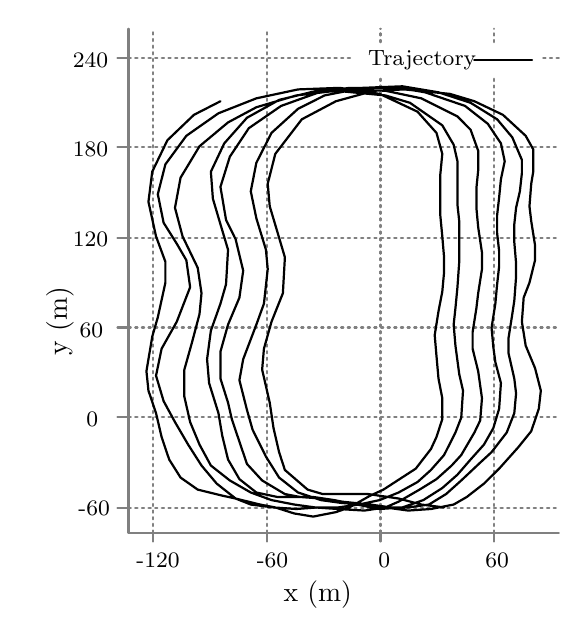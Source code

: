 
\definecolor{c808080}{RGB}{128,128,128}


\def \globalscale {1.0}
\begin{tikzpicture}[y=0.80pt, x=0.80pt, yscale=-\globalscale, xscale=\globalscale, inner sep=0pt, outer sep=0pt]
\begin{scope}[draw=black,line join=bevel,line cap=rect,even odd rule,line width=0.800pt]
  \begin{scope}[cm={{1.0,0.0,0.0,1.0,(0.0,0.0)}},draw=black,line join=bevel,line cap=rect,line width=0.800pt]
  \end{scope}
  \begin{scope}[cm={{1.007,0.0,0.0,1.007,(0.0,0.0)}},draw=black,line join=bevel,line cap=rect,line width=0.800pt]
  \end{scope}
  \begin{scope}[cm={{1.007,0.0,0.0,1.007,(0.0,0.0)}},draw=c808080,dash pattern=on 0.80pt off 1.60pt,line join=round,line cap=round,line width=0.800pt]
    \path[draw] (65.5,230.5) -- (258.5,230.5);



  \end{scope}
  \begin{scope}[cm={{1.007,0.0,0.0,1.007,(0.0,0.0)}},draw=c808080,line join=round,line cap=round,line width=0.800pt]
    \path[draw] (65.5,230.5) -- (60.5,230.5);



  \end{scope}
  \begin{scope}[cm={{1.007,0.0,0.0,1.007,(0.0,0.0)}},draw=black,line join=bevel,line cap=rect,line width=0.800pt]
  \end{scope}
  \begin{scope}[cm={{1.007,0.0,0.0,1.007,(43.307,235.671)}},draw=black,line join=bevel,line cap=rect,line width=0.800pt]
  \end{scope}
  \begin{scope}[cm={{1.007,0.0,0.0,1.007,(43.307,235.671)}},draw=black,line join=bevel,line cap=rect,line width=0.800pt]
  \end{scope}
  \begin{scope}[cm={{1.007,0.0,0.0,1.007,(43.307,235.671)}},draw=black,line join=bevel,line cap=rect,line width=0.800pt]
  \end{scope}
  \begin{scope}[cm={{1.007,0.0,0.0,1.007,(43.307,235.671)}},draw=black,line join=bevel,line cap=rect,line width=0.800pt]
  \end{scope}
  \begin{scope}[cm={{1.007,0.0,0.0,1.007,(43.307,235.671)}},draw=black,line join=bevel,line cap=rect,line width=0.800pt]
  \end{scope}
  \begin{scope}[cm={{1.007,0.0,0.0,1.007,(43.307,235.671)}},draw=c808080,line join=bevel,line cap=rect,line width=0.800pt]
    \path[fill=c808080] (0.0,0.0) node[above right] () {\footnotesize -60};



  \end{scope}
  \begin{scope}[cm={{1.007,0.0,0.0,1.007,(43.307,235.671)}},draw=black,line join=bevel,line cap=rect,line width=0.800pt]
  \end{scope}
  \begin{scope}[cm={{1.007,0.0,0.0,1.007,(0.0,0.0)}},draw=black,line join=bevel,line cap=rect,line width=0.800pt]
  \end{scope}
  \begin{scope}[cm={{1.007,0.0,0.0,1.007,(0.0,0.0)}},draw=c808080,dash pattern=on 0.80pt off 1.60pt,line join=round,line cap=round,line width=0.800pt]
    \path[draw] (65.5,189.5) -- (258.5,189.5);



  \end{scope}
  \begin{scope}[cm={{1.007,0.0,0.0,1.007,(0.0,0.0)}},draw=c808080,line join=round,line cap=round,line width=0.800pt]
    \path[draw] (65.5,189.5) -- (60.5,189.5);



  \end{scope}
  \begin{scope}[cm={{1.007,0.0,0.0,1.007,(0.0,0.0)}},draw=black,line join=bevel,line cap=rect,line width=0.800pt]
  \end{scope}
  \begin{scope}[cm={{1.007,0.0,0.0,1.007,(46.832,195.386)}},draw=black,line join=bevel,line cap=rect,line width=0.800pt]
  \end{scope}
  \begin{scope}[cm={{1.007,0.0,0.0,1.007,(46.832,195.386)}},draw=black,line join=bevel,line cap=rect,line width=0.800pt]
  \end{scope}
  \begin{scope}[cm={{1.007,0.0,0.0,1.007,(46.832,195.386)}},draw=black,line join=bevel,line cap=rect,line width=0.800pt]
  \end{scope}
  \begin{scope}[cm={{1.007,0.0,0.0,1.007,(46.832,195.386)}},draw=black,line join=bevel,line cap=rect,line width=0.800pt]
  \end{scope}
  \begin{scope}[cm={{1.007,0.0,0.0,1.007,(46.832,195.386)}},draw=black,line join=bevel,line cap=rect,line width=0.800pt]
  \end{scope}
  \begin{scope}[cm={{1.007,0.0,0.0,1.007,(46.832,195.386)}},draw=c808080,line join=bevel,line cap=rect,line width=0.800pt]
    \path[fill=c808080] (0.0,0.0) node[above right] () {\footnotesize 0};



  \end{scope}
  \begin{scope}[cm={{1.007,0.0,0.0,1.007,(46.832,195.386)}},draw=black,line join=bevel,line cap=rect,line width=0.800pt]
  \end{scope}
  \begin{scope}[cm={{1.007,0.0,0.0,1.007,(0.0,0.0)}},draw=black,line join=bevel,line cap=rect,line width=0.800pt]
  \end{scope}
  \begin{scope}[cm={{1.007,0.0,0.0,1.007,(0.0,0.0)}},draw=c808080,dash pattern=on 0.80pt off 1.60pt,line join=round,line cap=round,line width=0.800pt]
    \path[draw] (65.5,149.5) -- (258.5,149.5);



  \end{scope}
  \begin{scope}[cm={{1.007,0.0,0.0,1.007,(0.0,0.0)}},draw=c808080,line join=round,line cap=round,line width=0.800pt]
    \path[draw] (65.5,149.5) -- (60.5,149.5);



  \end{scope}
  \begin{scope}[cm={{1.007,0.0,0.0,1.007,(0.0,0.0)}},draw=black,line join=bevel,line cap=rect,line width=0.800pt]
  \end{scope}
  \begin{scope}[cm={{1.007,0.0,0.0,1.007,(43.811,155.1)}},draw=black,line join=bevel,line cap=rect,line width=0.800pt]
  \end{scope}
  \begin{scope}[cm={{1.007,0.0,0.0,1.007,(43.811,155.1)}},draw=black,line join=bevel,line cap=rect,line width=0.800pt]
  \end{scope}
  \begin{scope}[cm={{1.007,0.0,0.0,1.007,(43.811,155.1)}},draw=black,line join=bevel,line cap=rect,line width=0.800pt]
  \end{scope}
  \begin{scope}[cm={{1.007,0.0,0.0,1.007,(43.811,155.1)}},draw=black,line join=bevel,line cap=rect,line width=0.800pt]
  \end{scope}
  \begin{scope}[cm={{1.007,0.0,0.0,1.007,(43.811,155.1)}},draw=black,line join=bevel,line cap=rect,line width=0.800pt]
  \end{scope}
  \begin{scope}[cm={{1.007,0.0,0.0,1.007,(43.811,155.1)}},draw=c808080,line join=bevel,line cap=rect,line width=0.800pt]
    \path[fill=c808080] (0.0,0.0) node[above right] () {\footnotesize 60};



  \end{scope}
  \begin{scope}[cm={{1.007,0.0,0.0,1.007,(43.811,155.1)}},draw=black,line join=bevel,line cap=rect,line width=0.800pt]
  \end{scope}
  \begin{scope}[cm={{1.007,0.0,0.0,1.007,(0.0,0.0)}},draw=black,line join=bevel,line cap=rect,line width=0.800pt]
  \end{scope}
  \begin{scope}[cm={{1.007,0.0,0.0,1.007,(0.0,0.0)}},draw=c808080,dash pattern=on 0.80pt off 1.60pt,line join=round,line cap=round,line width=0.800pt]
    \path[draw] (65.5,109.5) -- (258.5,109.5);



  \end{scope}
  \begin{scope}[cm={{1.007,0.0,0.0,1.007,(0.0,0.0)}},draw=c808080,line join=round,line cap=round,line width=0.800pt]
    \path[draw] (65.5,109.5) -- (60.5,109.5);



  \end{scope}
  \begin{scope}[cm={{1.007,0.0,0.0,1.007,(0.0,0.0)}},draw=black,line join=bevel,line cap=rect,line width=0.800pt]
  \end{scope}
  \begin{scope}[cm={{1.007,0.0,0.0,1.007,(40.789,113.807)}},draw=black,line join=bevel,line cap=rect,line width=0.800pt]
  \end{scope}
  \begin{scope}[cm={{1.007,0.0,0.0,1.007,(40.789,113.807)}},draw=black,line join=bevel,line cap=rect,line width=0.800pt]
  \end{scope}
  \begin{scope}[cm={{1.007,0.0,0.0,1.007,(40.789,113.807)}},draw=black,line join=bevel,line cap=rect,line width=0.800pt]
  \end{scope}
  \begin{scope}[cm={{1.007,0.0,0.0,1.007,(40.789,113.807)}},draw=black,line join=bevel,line cap=rect,line width=0.800pt]
  \end{scope}
  \begin{scope}[cm={{1.007,0.0,0.0,1.007,(40.789,113.807)}},draw=black,line join=bevel,line cap=rect,line width=0.800pt]
  \end{scope}
  \begin{scope}[cm={{1.007,0.0,0.0,1.007,(40.789,113.807)}},draw=c808080,line join=bevel,line cap=rect,line width=0.800pt]
    \path[fill=c808080] (0.0,0.0) node[above right] () {\footnotesize 120};



  \end{scope}
  \begin{scope}[cm={{1.007,0.0,0.0,1.007,(40.789,113.807)}},draw=black,line join=bevel,line cap=rect,line width=0.800pt]
  \end{scope}
  \begin{scope}[cm={{1.007,0.0,0.0,1.007,(0.0,0.0)}},draw=black,line join=bevel,line cap=rect,line width=0.800pt]
  \end{scope}
  \begin{scope}[cm={{1.007,0.0,0.0,1.007,(0.0,0.0)}},draw=c808080,dash pattern=on 0.80pt off 1.60pt,line join=round,line cap=round,line width=0.800pt]
    \path[draw] (65.5,68.5) -- (258.5,68.5);



  \end{scope}
  \begin{scope}[cm={{1.007,0.0,0.0,1.007,(0.0,0.0)}},draw=c808080,line join=round,line cap=round,line width=0.800pt]
    \path[draw] (65.5,68.5) -- (60.5,68.5);



  \end{scope}
  \begin{scope}[cm={{1.007,0.0,0.0,1.007,(0.0,0.0)}},draw=black,line join=bevel,line cap=rect,line width=0.800pt]
  \end{scope}
  \begin{scope}[cm={{1.007,0.0,0.0,1.007,(40.789,73.521)}},draw=black,line join=bevel,line cap=rect,line width=0.800pt]
  \end{scope}
  \begin{scope}[cm={{1.007,0.0,0.0,1.007,(40.789,73.521)}},draw=black,line join=bevel,line cap=rect,line width=0.800pt]
  \end{scope}
  \begin{scope}[cm={{1.007,0.0,0.0,1.007,(40.789,73.521)}},draw=black,line join=bevel,line cap=rect,line width=0.800pt]
  \end{scope}
  \begin{scope}[cm={{1.007,0.0,0.0,1.007,(40.789,73.521)}},draw=black,line join=bevel,line cap=rect,line width=0.800pt]
  \end{scope}
  \begin{scope}[cm={{1.007,0.0,0.0,1.007,(40.789,73.521)}},draw=black,line join=bevel,line cap=rect,line width=0.800pt]
  \end{scope}
  \begin{scope}[cm={{1.007,0.0,0.0,1.007,(40.789,73.521)}},draw=c808080,line join=bevel,line cap=rect,line width=0.800pt]
    \path[fill=c808080] (0.0,0.0) node[above right] () {\footnotesize 180};



  \end{scope}
  \begin{scope}[cm={{1.007,0.0,0.0,1.007,(40.789,73.521)}},draw=black,line join=bevel,line cap=rect,line width=0.800pt]
  \end{scope}
  \begin{scope}[cm={{1.007,0.0,0.0,1.007,(0.0,0.0)}},draw=black,line join=bevel,line cap=rect,line width=0.800pt]
  \end{scope}
  \begin{scope}[cm={{1.007,0.0,0.0,1.007,(0.0,0.0)}},draw=c808080,dash pattern=on 0.80pt off 1.60pt,line join=round,line cap=round,line width=0.800pt]
    \path[draw] (65.5,28.5) -- (165.5,28.5);



    \path[draw] (251.5,28.5) -- (258.5,28.5);



  \end{scope}
  \begin{scope}[cm={{1.007,0.0,0.0,1.007,(0.0,0.0)}},draw=c808080,line join=round,line cap=round,line width=0.800pt]
    \path[draw] (65.5,28.5) -- (60.5,28.5);



  \end{scope}
  \begin{scope}[cm={{1.007,0.0,0.0,1.007,(0.0,0.0)}},draw=black,line join=bevel,line cap=rect,line width=0.800pt]
  \end{scope}
  \begin{scope}[cm={{1.007,0.0,0.0,1.007,(40.789,33.236)}},draw=black,line join=bevel,line cap=rect,line width=0.800pt]
  \end{scope}
  \begin{scope}[cm={{1.007,0.0,0.0,1.007,(40.789,33.236)}},draw=black,line join=bevel,line cap=rect,line width=0.800pt]
  \end{scope}
  \begin{scope}[cm={{1.007,0.0,0.0,1.007,(40.789,33.236)}},draw=black,line join=bevel,line cap=rect,line width=0.800pt]
  \end{scope}
  \begin{scope}[cm={{1.007,0.0,0.0,1.007,(40.789,33.236)}},draw=black,line join=bevel,line cap=rect,line width=0.800pt]
  \end{scope}
  \begin{scope}[cm={{1.007,0.0,0.0,1.007,(40.789,33.236)}},draw=black,line join=bevel,line cap=rect,line width=0.800pt]
  \end{scope}
  \begin{scope}[cm={{1.007,0.0,0.0,1.007,(40.789,33.236)}},draw=c808080,line join=bevel,line cap=rect,line width=0.800pt]
    \path[fill=c808080] (0.0,0.0) node[above right] () {\footnotesize 240};



  \end{scope}
  \begin{scope}[cm={{1.007,0.0,0.0,1.007,(40.789,33.236)}},draw=black,line join=bevel,line cap=rect,line width=0.800pt]
  \end{scope}
  \begin{scope}[cm={{1.007,0.0,0.0,1.007,(0.0,0.0)}},draw=black,line join=bevel,line cap=rect,line width=0.800pt]
  \end{scope}
  \begin{scope}[cm={{1.007,0.0,0.0,1.007,(0.0,0.0)}},draw=c808080,dash pattern=on 0.80pt off 1.60pt,line join=round,line cap=round,line width=0.800pt]
    \path[draw] (76.5,241.5) -- (76.5,15.5);



  \end{scope}
  \begin{scope}[cm={{1.007,0.0,0.0,1.007,(0.0,0.0)}},draw=c808080,line join=round,line cap=round,line width=0.800pt]
    \path[draw] (76.5,241.5) -- (76.5,245.5);



  \end{scope}
  \begin{scope}[cm={{1.007,0.0,0.0,1.007,(0.0,0.0)}},draw=black,line join=bevel,line cap=rect,line width=0.800pt]
  \end{scope}
  \begin{scope}[cm={{1.007,0.0,0.0,1.007,(69.493,258.836)}},draw=black,line join=bevel,line cap=rect,line width=0.800pt]
  \end{scope}
  \begin{scope}[cm={{1.007,0.0,0.0,1.007,(69.493,258.836)}},draw=black,line join=bevel,line cap=rect,line width=0.800pt]
  \end{scope}
  \begin{scope}[cm={{1.007,0.0,0.0,1.007,(69.493,258.836)}},draw=black,line join=bevel,line cap=rect,line width=0.800pt]
  \end{scope}
  \begin{scope}[cm={{1.007,0.0,0.0,1.007,(69.493,258.836)}},draw=black,line join=bevel,line cap=rect,line width=0.800pt]
  \end{scope}
  \begin{scope}[cm={{1.007,0.0,0.0,1.007,(69.493,258.836)}},draw=black,line join=bevel,line cap=rect,line width=0.800pt]
  \end{scope}
  \begin{scope}[cm={{1.007,0.0,0.0,1.007,(69.493,258.836)}},draw=c808080,line join=bevel,line cap=rect,line width=0.800pt]
    \path[fill=c808080] (0.0,0.0) node[above right] () {\footnotesize -120};



  \end{scope}
  \begin{scope}[cm={{1.007,0.0,0.0,1.007,(69.493,258.836)}},draw=black,line join=bevel,line cap=rect,line width=0.800pt]
  \end{scope}
  \begin{scope}[cm={{1.007,0.0,0.0,1.007,(0.0,0.0)}},draw=black,line join=bevel,line cap=rect,line width=0.800pt]
  \end{scope}
  \begin{scope}[cm={{1.007,0.0,0.0,1.007,(0.0,0.0)}},draw=c808080,dash pattern=on 0.80pt off 1.60pt,line join=round,line cap=round,line width=0.800pt]
    \path[draw] (127.5,241.5) -- (127.5,15.5);



  \end{scope}
  \begin{scope}[cm={{1.007,0.0,0.0,1.007,(0.0,0.0)}},draw=c808080,line join=round,line cap=round,line width=0.800pt]
    \path[draw] (127.5,241.5) -- (127.5,245.5);



  \end{scope}
  \begin{scope}[cm={{1.007,0.0,0.0,1.007,(0.0,0.0)}},draw=black,line join=bevel,line cap=rect,line width=0.800pt]
  \end{scope}
  \begin{scope}[cm={{1.007,0.0,0.0,1.007,(123.879,258.836)}},draw=black,line join=bevel,line cap=rect,line width=0.800pt]
  \end{scope}
  \begin{scope}[cm={{1.007,0.0,0.0,1.007,(123.879,258.836)}},draw=black,line join=bevel,line cap=rect,line width=0.800pt]
  \end{scope}
  \begin{scope}[cm={{1.007,0.0,0.0,1.007,(123.879,258.836)}},draw=black,line join=bevel,line cap=rect,line width=0.800pt]
  \end{scope}
  \begin{scope}[cm={{1.007,0.0,0.0,1.007,(123.879,258.836)}},draw=black,line join=bevel,line cap=rect,line width=0.800pt]
  \end{scope}
  \begin{scope}[cm={{1.007,0.0,0.0,1.007,(123.879,258.836)}},draw=black,line join=bevel,line cap=rect,line width=0.800pt]
  \end{scope}
  \begin{scope}[cm={{1.007,0.0,0.0,1.007,(123.879,258.836)}},draw=c808080,line join=bevel,line cap=rect,line width=0.800pt]
    \path[fill=c808080] (0.0,0.0) node[above right] () {\footnotesize -60};



  \end{scope}
  \begin{scope}[cm={{1.007,0.0,0.0,1.007,(123.879,258.836)}},draw=black,line join=bevel,line cap=rect,line width=0.800pt]
  \end{scope}
  \begin{scope}[cm={{1.007,0.0,0.0,1.007,(0.0,0.0)}},draw=black,line join=bevel,line cap=rect,line width=0.800pt]
  \end{scope}
  \begin{scope}[cm={{1.007,0.0,0.0,1.007,(0.0,0.0)}},draw=c808080,dash pattern=on 0.80pt off 1.60pt,line join=round,line cap=round,line width=0.800pt]
    \path[draw] (178.5,241.5) -- (178.5,37.5);



    \path[draw] (178.5,21.5) -- (178.5,15.5);



  \end{scope}
  \begin{scope}[cm={{1.007,0.0,0.0,1.007,(0.0,0.0)}},draw=c808080,line join=round,line cap=round,line width=0.800pt]
    \path[draw] (178.5,241.5) -- (178.5,245.5);



  \end{scope}
  \begin{scope}[cm={{1.007,0.0,0.0,1.007,(0.0,0.0)}},draw=black,line join=bevel,line cap=rect,line width=0.800pt]
  \end{scope}
  \begin{scope}[cm={{1.007,0.0,0.0,1.007,(178.768,258.836)}},draw=black,line join=bevel,line cap=rect,line width=0.800pt]
  \end{scope}
  \begin{scope}[cm={{1.007,0.0,0.0,1.007,(178.768,258.836)}},draw=black,line join=bevel,line cap=rect,line width=0.800pt]
  \end{scope}
  \begin{scope}[cm={{1.007,0.0,0.0,1.007,(178.768,258.836)}},draw=black,line join=bevel,line cap=rect,line width=0.800pt]
  \end{scope}
  \begin{scope}[cm={{1.007,0.0,0.0,1.007,(178.768,258.836)}},draw=black,line join=bevel,line cap=rect,line width=0.800pt]
  \end{scope}
  \begin{scope}[cm={{1.007,0.0,0.0,1.007,(178.768,258.836)}},draw=black,line join=bevel,line cap=rect,line width=0.800pt]
  \end{scope}
  \begin{scope}[cm={{1.007,0.0,0.0,1.007,(178.768,258.836)}},draw=c808080,line join=bevel,line cap=rect,line width=0.800pt]
    \path[fill=c808080] (0.0,0.0) node[above right] () {\footnotesize 0};



  \end{scope}
  \begin{scope}[cm={{1.007,0.0,0.0,1.007,(178.768,258.836)}},draw=black,line join=bevel,line cap=rect,line width=0.800pt]
  \end{scope}
  \begin{scope}[cm={{1.007,0.0,0.0,1.007,(0.0,0.0)}},draw=black,line join=bevel,line cap=rect,line width=0.800pt]
  \end{scope}
  \begin{scope}[cm={{1.007,0.0,0.0,1.007,(0.0,0.0)}},draw=c808080,dash pattern=on 0.80pt off 1.60pt,line join=round,line cap=round,line width=0.800pt]
    \path[draw] (229.5,241.5) -- (229.5,37.5);



    \path[draw] (229.5,21.5) -- (229.5,15.5);



  \end{scope}
  \begin{scope}[cm={{1.007,0.0,0.0,1.007,(0.0,0.0)}},draw=c808080,line join=round,line cap=round,line width=0.800pt]
    \path[draw] (229.5,241.5) -- (229.5,245.5);



  \end{scope}
  \begin{scope}[cm={{1.007,0.0,0.0,1.007,(0.0,0.0)}},draw=black,line join=bevel,line cap=rect,line width=0.800pt]
  \end{scope}
  \begin{scope}[cm={{1.007,0.0,0.0,1.007,(227.111,258.836)}},draw=black,line join=bevel,line cap=rect,line width=0.800pt]
  \end{scope}
  \begin{scope}[cm={{1.007,0.0,0.0,1.007,(227.111,258.836)}},draw=black,line join=bevel,line cap=rect,line width=0.800pt]
  \end{scope}
  \begin{scope}[cm={{1.007,0.0,0.0,1.007,(227.111,258.836)}},draw=black,line join=bevel,line cap=rect,line width=0.800pt]
  \end{scope}
  \begin{scope}[cm={{1.007,0.0,0.0,1.007,(227.111,258.836)}},draw=black,line join=bevel,line cap=rect,line width=0.800pt]
  \end{scope}
  \begin{scope}[cm={{1.007,0.0,0.0,1.007,(227.111,258.836)}},draw=black,line join=bevel,line cap=rect,line width=0.800pt]
  \end{scope}
  \begin{scope}[cm={{1.007,0.0,0.0,1.007,(227.111,258.836)}},draw=c808080,line join=bevel,line cap=rect,line width=0.800pt]
    \path[fill=c808080] (0.0,0.0) node[above right] () {\footnotesize 60};



  \end{scope}
  \begin{scope}[cm={{1.007,0.0,0.0,1.007,(227.111,258.836)}},draw=black,line join=bevel,line cap=rect,line width=0.800pt]
  \end{scope}
  \begin{scope}[cm={{1.007,0.0,0.0,1.007,(0.0,0.0)}},draw=black,line join=bevel,line cap=rect,line width=0.800pt]
  \end{scope}
  \begin{scope}[cm={{1.007,0.0,0.0,1.007,(0.0,0.0)}},draw=c808080,line join=round,line cap=round,line width=0.800pt]
    \path[draw] (65.5,15.5) -- (65.5,241.5) -- (258.5,241.5);



  \end{scope}
  \begin{scope}[cm={{1.007,0.0,0.0,1.007,(0.0,0.0)}},draw=black,line join=bevel,line cap=rect,line width=0.800pt]
  \end{scope}
  \begin{scope}[cm={{0.0,-1.007,1.007,0.0,(28.704,163.157)}},draw=black,line join=bevel,line cap=rect,line width=0.800pt]
  \end{scope}
  \begin{scope}[cm={{0.0,-1.007,1.007,0.0,(28.704,163.157)}},draw=black,line join=bevel,line cap=rect,line width=0.800pt]
  \end{scope}
  \begin{scope}[cm={{0.0,-1.007,1.007,0.0,(28.704,163.157)}},draw=black,line join=bevel,line cap=rect,line width=0.800pt]
  \end{scope}
  \begin{scope}[cm={{0.0,-1.007,1.007,0.0,(28.704,163.157)}},draw=black,line join=bevel,line cap=rect,line width=0.800pt]
  \end{scope}
  \begin{scope}[cm={{0.0,-1.007,1.007,0.0,(28.704,163.157)}},draw=black,line join=bevel,line cap=rect,line width=0.800pt]
  \end{scope}
  \begin{scope}[cm={{0.0,-1.007,1.007,0.0,(28.704,163.157)}},draw=black,line join=bevel,line cap=rect,line width=0.800pt]
    \path[fill=black] (0.0,0.0) node[above right] () {\rotatebox{90}{y (m)}};



  \end{scope}
  \begin{scope}[cm={{0.0,-1.007,1.007,0.0,(28.704,163.157)}},draw=black,line join=bevel,line cap=rect,line width=0.800pt]
  \end{scope}
  \begin{scope}[cm={{1.007,0.0,0.0,1.007,(135.964,277.468)}},draw=black,line join=bevel,line cap=rect,line width=0.800pt]
  \end{scope}
  \begin{scope}[cm={{1.007,0.0,0.0,1.007,(135.964,277.468)}},draw=black,line join=bevel,line cap=rect,line width=0.800pt]
  \end{scope}
  \begin{scope}[cm={{1.007,0.0,0.0,1.007,(135.964,277.468)}},draw=black,line join=bevel,line cap=rect,line width=0.800pt]
  \end{scope}
  \begin{scope}[cm={{1.007,0.0,0.0,1.007,(135.964,277.468)}},draw=black,line join=bevel,line cap=rect,line width=0.800pt]
  \end{scope}
  \begin{scope}[cm={{1.007,0.0,0.0,1.007,(135.964,277.468)}},draw=black,line join=bevel,line cap=rect,line width=0.800pt]
  \end{scope}
  \begin{scope}[cm={{1.007,0.0,0.0,1.007,(135.964,277.468)}},draw=black,line join=bevel,line cap=rect,line width=0.800pt]
    \path[fill=black] (0.0,0.0) node[above right] () {x (m)};



  \end{scope}
  \begin{scope}[cm={{1.007,0.0,0.0,1.007,(135.964,277.468)}},draw=black,line join=bevel,line cap=rect,line width=0.800pt]
  \end{scope}
  \begin{scope}[cm={{1.007,0.0,0.0,1.007,(169.2,33.236)}},draw=black,line join=bevel,line cap=rect,line width=0.800pt]
  \end{scope}
  \begin{scope}[cm={{1.007,0.0,0.0,1.007,(169.2,33.236)}},draw=black,line join=bevel,line cap=rect,line width=0.800pt]
  \end{scope}
  \begin{scope}[cm={{1.007,0.0,0.0,1.007,(169.2,33.236)}},draw=black,line join=bevel,line cap=rect,line width=0.800pt]
  \end{scope}
  \begin{scope}[cm={{1.007,0.0,0.0,1.007,(169.2,33.236)}},draw=black,line join=bevel,line cap=rect,line width=0.800pt]
  \end{scope}
  \begin{scope}[cm={{1.007,0.0,0.0,1.007,(169.2,33.236)}},draw=black,line join=bevel,line cap=rect,line width=0.800pt]
  \end{scope}
  \begin{scope}[cm={{1.007,0.0,0.0,1.007,(174.2,34.236)}},draw=black,line join=bevel,line cap=rect,line width=0.800pt]
    \path[fill=black] (0.0,0.0) node[above right] () {\footnotesize Trajectory};



  \end{scope}
  \begin{scope}[cm={{1.007,0.0,0.0,1.007,(169.2,33.236)}},draw=black,line join=bevel,line cap=rect,line width=0.800pt]
  \end{scope}
  \begin{scope}[cm={{1.007,0.0,0.0,1.007,(0.0,0.0)}},draw=black,line join=bevel,line cap=rect,line width=0.800pt]
  \end{scope}
  \begin{scope}[cm={{1.007,0.0,0.0,1.007,(0.0,0.0)}},draw=black,line join=round,line cap=round,line width=0.800pt]
    \path[draw,even odd rule] (220.5,29.5) -- (246.5,29.5);



  \end{scope}
  \begin{scope}[cm={{1.007,0.0,0.0,1.007,(0.0,0.0)}},draw=black,line join=bevel,line cap=rect,line width=0.800pt]
  \end{scope}
  \begin{scope}[cm={{1.007,0.0,0.0,1.007,(0.0,0.0)}},draw=black,line join=bevel,line cap=rect,line width=0.800pt]
  \end{scope}
  \begin{scope}[cm={{1.007,0.0,0.0,1.007,(0.0,0.0)}},draw=black,line join=bevel,line cap=rect,line width=0.800pt]
  \end{scope}
  \begin{scope}[cm={{1.007,0.0,0.0,1.007,(0.0,0.0)}},draw=black,line join=bevel,line cap=rect,line width=0.800pt]
  \end{scope}
  \begin{scope}[cm={{1.007,0.0,0.0,1.007,(0.0,0.0)}},draw=black,line join=round,line cap=round,line width=0.800pt]
    \path[draw] (106.7,48.0) -- (106.7,48.0) -- (94.8,54.1) -- (82.9,65.5) -- (76.1,79.6) -- (74.4,93.1) -- (77.8,108.6) -- (82.0,120.0) -- (82.0,129.4) -- (78.6,144.9) -- (76.1,153.6) -- (73.5,169.1) -- (74.4,177.8) -- (77.8,187.9) -- (80.3,198.6) -- (83.7,208.7) -- (88.8,216.8) -- (96.5,222.2) -- (107.5,224.9) -- (113.5,226.2) -- (124.5,228.9) -- (131.3,230.2) -- (139.8,232.9) -- (148.3,234.3) -- (158.5,232.3) -- (164.5,230.2) -- (173.9,224.9) -- (179.8,222.2) -- (189.2,216.1) -- (194.3,212.8) -- (201.1,204.0) -- (203.6,198.6) -- (206.2,190.6) -- (206.2,181.2) -- (204.5,172.4) -- (203.6,162.3) -- (202.8,152.9) -- (204.5,142.2) -- (206.2,133.4) -- (207.0,124.7) -- (207.0,118.0) -- (206.2,108.6) -- (205.3,99.1) -- (205.3,90.4) -- (205.3,81.0) -- (206.2,71.6) -- (203.6,62.2) -- (195.1,52.7) -- (178.1,44.7) -- (160.2,42.0) -- (141.5,42.7) -- (122.8,46.7) -- (105.8,53.4) -- (91.4,63.5) -- (82.0,76.3) -- (78.6,89.7) -- (81.2,102.5) -- (87.1,111.9) -- (91.4,119.3) -- (93.1,131.4) -- (87.1,146.9) -- (80.3,159.0) -- (77.8,171.1) -- (81.2,182.5) -- (86.3,191.9) -- (92.2,202.0) -- (98.2,211.4) -- (105.0,219.5) -- (113.5,226.2) -- (120.3,228.9) -- (130.5,230.2) -- (140.7,230.9) -- (150.0,230.2) -- (159.4,230.2) -- (168.8,228.9) -- (178.1,226.9) -- (186.6,223.5) -- (195.1,218.8) -- (201.1,213.4) -- (207.0,206.7) -- (212.1,196.6) -- (214.7,189.9) -- (215.5,177.8) -- (213.8,170.4) -- (212.1,157.6) -- (211.3,148.2) -- (212.1,140.8) -- (213.0,131.4) -- (213.8,120.0) -- (213.8,113.3) -- (213.8,101.8) -- (213.0,94.4) -- (213.0,85.7) -- (213.0,74.9) -- (211.3,67.5) -- (206.2,58.8) -- (191.7,48.7) -- (180.7,45.4) -- (158.5,43.3) -- (140.7,45.4) -- (122.8,50.7) -- (110.1,57.5) -- (97.3,68.2) -- (88.8,82.3) -- (86.3,95.8) -- (89.7,108.6) -- (96.5,122.7) -- (98.2,134.1) -- (97.3,143.5) -- (93.9,156.3) -- (90.5,168.4) -- (90.5,180.5) -- (93.1,191.9) -- (97.3,202.0) -- (102.4,211.4) -- (110.9,218.1) -- (120.3,223.5) -- (129.6,226.9) -- (139.8,228.9) -- (149.2,230.2) -- (159.4,230.9) -- (171.3,231.6) -- (180.7,230.2) -- (186.6,227.6) -- (196.0,222.2) -- (203.6,217.5) -- (210.4,211.4) -- (214.7,206.7) -- (220.6,196.6) -- (223.2,191.2) -- (224.0,181.2) -- (222.3,169.1) -- (219.8,159.0) -- (219.8,151.6) -- (221.5,140.8) -- (222.3,134.1) -- (224.0,123.3) -- (224.0,115.9) -- (222.3,104.5) -- (221.5,95.8) -- (221.5,87.0) -- (222.3,79.0) -- (222.3,70.2) -- (218.9,60.8) -- (213.0,54.8) -- (196.8,46.7) -- (180.7,43.3) -- (163.7,42.7) -- (150.0,43.3) -- (133.0,47.4) -- (118.6,55.4) -- (108.4,66.9) -- (102.4,79.6) -- (103.3,91.7) -- (106.7,103.2) -- (110.1,114.6) -- (109.2,130.1) -- (106.7,138.8) -- (102.4,150.9) -- (100.7,163.7) -- (101.6,174.4) -- (105.8,187.9) -- (107.5,198.0) -- (110.1,208.7) -- (115.2,217.5) -- (122.8,223.5) -- (132.2,225.5) -- (141.5,225.5) -- (148.3,225.5) -- (157.7,226.9) -- (167.9,228.9) -- (178.1,230.9) -- (188.3,230.2) -- (197.7,226.9) -- (206.2,221.5) -- (213.0,215.5) -- (218.9,208.7) -- (224.9,202.0) -- (229.1,194.6) -- (231.7,185.9) -- (232.5,174.4) -- (230.0,165.0) -- (229.1,158.3) -- (228.3,149.6) -- (230.0,138.8) -- (230.8,130.1) -- (231.7,122.0) -- (231.7,115.3) -- (230.8,107.2) -- (230.8,99.1) -- (231.7,91.1) -- (232.5,83.0) -- (234.2,74.9) -- (232.5,66.9) -- (226.6,58.1) -- (216.4,50.1) -- (198.5,44.0) -- (186.6,42.0) -- (164.5,42.0) -- (150.9,44.0) -- (133.9,50.1) -- (119.4,60.1) -- (110.9,72.9) -- (106.7,86.4) -- (109.2,101.2) -- (113.5,109.9) -- (116.9,124.0) -- (115.2,136.1) -- (110.1,148.2) -- (106.7,160.3) -- (106.7,172.4) -- (110.1,183.2) -- (111.8,190.6) -- (115.2,200.7) -- (118.6,210.7) -- (125.4,218.1) -- (135.6,224.2) -- (142.4,225.5) -- (151.7,226.2) -- (161.1,227.6) -- (173.9,228.9) -- (183.2,230.2) -- (190.9,230.2) -- (200.2,228.9) -- (207.9,224.2) -- (214.7,218.1) -- (223.2,210.1) -- (228.3,205.4) -- (235.1,196.6) -- (238.5,187.9) -- (239.3,179.1) -- (238.5,172.4) -- (235.9,161.0) -- (235.9,154.3) -- (237.6,143.5) -- (238.5,137.5) -- (239.3,126.7) -- (239.3,120.7) -- (238.5,111.2) -- (238.5,103.2) -- (239.3,95.8) -- (241.0,88.4) -- (241.9,80.3) -- (241.9,74.3) -- (237.6,64.2) -- (230.8,56.1) -- (218.9,48.7) -- (204.5,44.0) -- (188.3,41.3) -- (170.5,42.0) -- (153.4,45.4) -- (141.5,51.4) -- (129.6,62.2) -- (122.8,75.6) -- (120.3,88.4) -- (122.8,100.5) -- (127.1,114.6) -- (127.9,123.3) -- (126.2,138.8) -- (122.8,148.2) -- (116.9,163.7) -- (115.2,173.1) -- (118.6,186.5) -- (121.1,195.3) -- (127.1,207.4) -- (133.0,216.8) -- (141.5,223.5) -- (151.7,226.9) -- (161.1,228.2) -- (171.3,228.9) -- (180.7,230.2) -- (190.9,231.6) -- (201.1,230.9) -- (211.3,228.9) -- (217.2,225.5) -- (224.9,219.5) -- (231.7,212.8) -- (240.2,203.3) -- (246.1,196.0) -- (249.5,185.9) -- (250.4,177.8) -- (247.8,167.7) -- (243.6,157.6) -- (241.9,146.9) -- (242.7,136.1) -- (245.3,129.4) -- (247.8,119.3) -- (247.8,112.6) -- (246.1,101.8) -- (245.3,95.1) -- (246.1,85.0) -- (247.0,79.6) -- (247.0,69.6) -- (243.6,63.5) -- (233.4,54.1) -- (220.6,48.0) -- (209.6,44.7) -- (189.2,42.7) -- (175.6,43.3) -- (158.5,48.0) -- (143.2,56.1) -- (131.3,71.6) -- (127.9,85.0) -- (128.8,95.1) -- (132.2,106.5) -- (135.6,118.0) -- (134.7,134.1) -- (129.6,146.9) -- (126.2,159.0) -- (125.4,168.4) -- (128.8,183.2) -- (130.5,194.6) -- (133.0,205.4) -- (135.6,213.4) -- (145.8,222.2) -- (152.6,224.2) -- (165.4,224.2) -- (173.0,224.2) -- (186.6,226.2) -- (196.8,228.9) -- (207.0,230.2);



  \end{scope}
  \begin{scope}[cm={{1.007,0.0,0.0,1.007,(0.0,0.0)}},draw=black,line join=bevel,line cap=rect,line width=0.800pt]
  \end{scope}
  \begin{scope}[cm={{1.0,0.0,0.0,1.0,(0.0,0.0)}},draw=black,line join=bevel,line cap=rect,line width=0.800pt]
  \end{scope}
\end{scope}

\end{tikzpicture}


